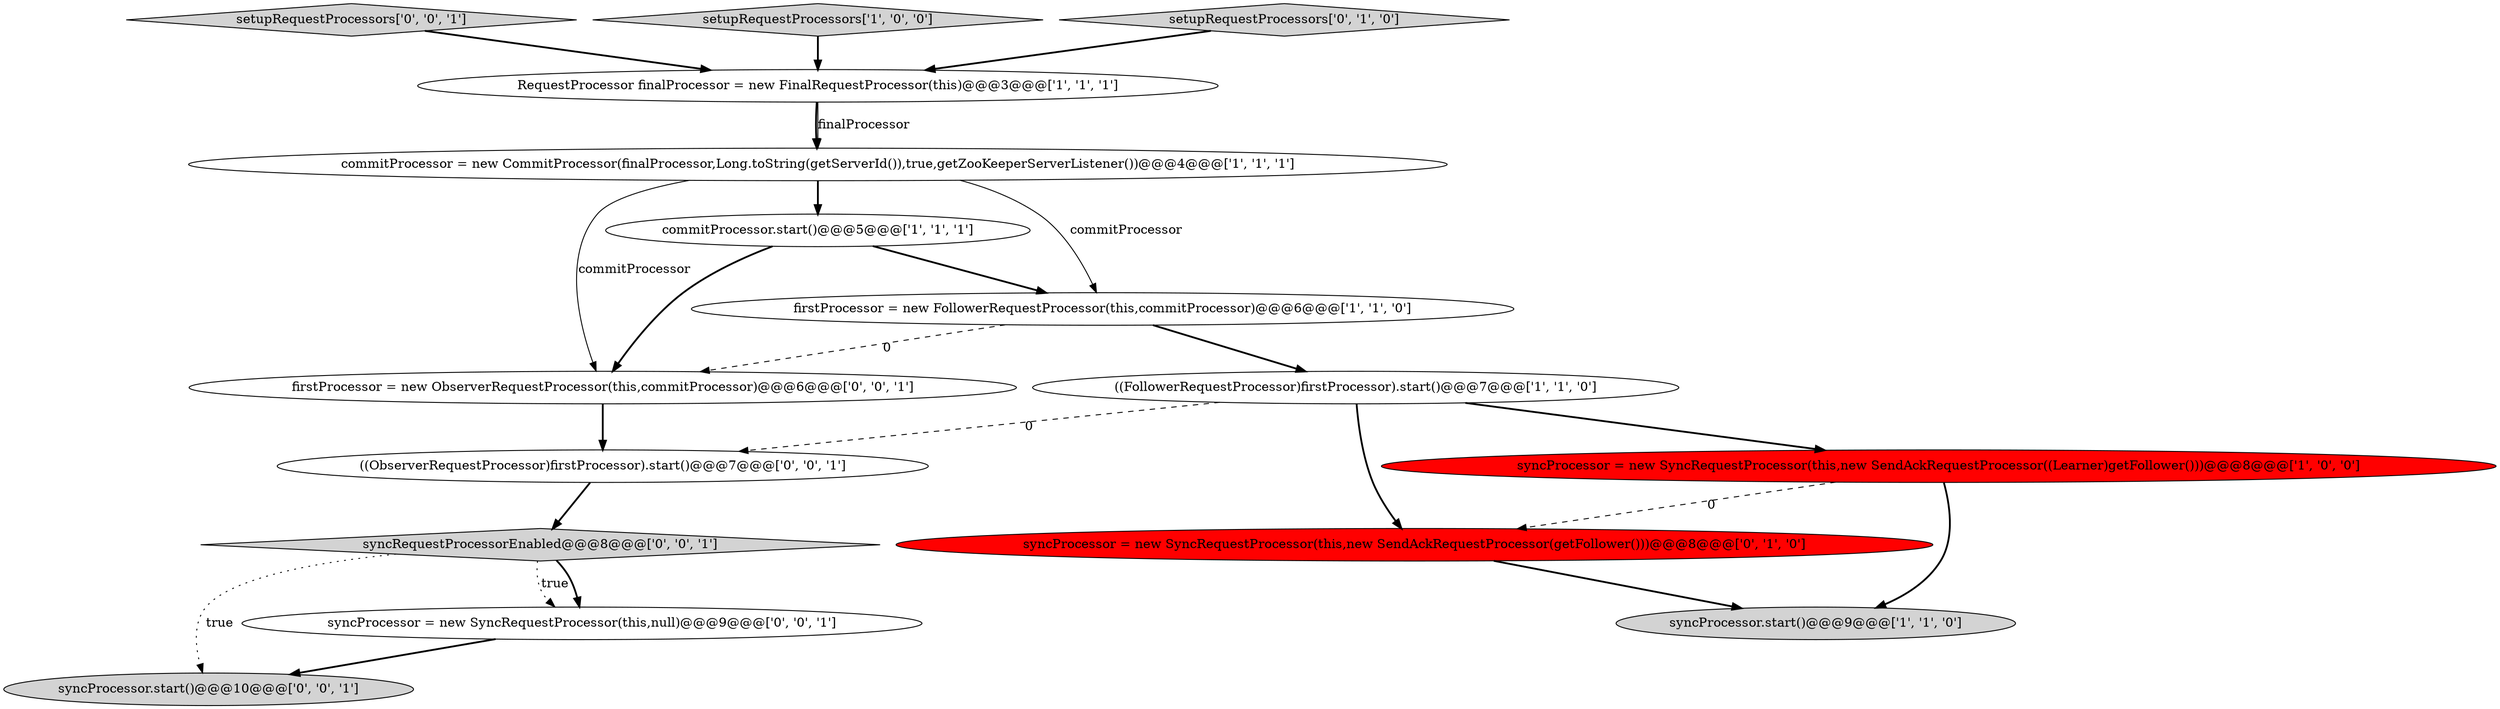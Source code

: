 digraph {
5 [style = filled, label = "((FollowerRequestProcessor)firstProcessor).start()@@@7@@@['1', '1', '0']", fillcolor = white, shape = ellipse image = "AAA0AAABBB1BBB"];
13 [style = filled, label = "setupRequestProcessors['0', '0', '1']", fillcolor = lightgray, shape = diamond image = "AAA0AAABBB3BBB"];
0 [style = filled, label = "setupRequestProcessors['1', '0', '0']", fillcolor = lightgray, shape = diamond image = "AAA0AAABBB1BBB"];
12 [style = filled, label = "syncProcessor.start()@@@10@@@['0', '0', '1']", fillcolor = lightgray, shape = ellipse image = "AAA0AAABBB3BBB"];
15 [style = filled, label = "firstProcessor = new ObserverRequestProcessor(this,commitProcessor)@@@6@@@['0', '0', '1']", fillcolor = white, shape = ellipse image = "AAA0AAABBB3BBB"];
7 [style = filled, label = "syncProcessor.start()@@@9@@@['1', '1', '0']", fillcolor = lightgray, shape = ellipse image = "AAA0AAABBB1BBB"];
8 [style = filled, label = "syncProcessor = new SyncRequestProcessor(this,new SendAckRequestProcessor(getFollower()))@@@8@@@['0', '1', '0']", fillcolor = red, shape = ellipse image = "AAA1AAABBB2BBB"];
14 [style = filled, label = "syncRequestProcessorEnabled@@@8@@@['0', '0', '1']", fillcolor = lightgray, shape = diamond image = "AAA0AAABBB3BBB"];
9 [style = filled, label = "setupRequestProcessors['0', '1', '0']", fillcolor = lightgray, shape = diamond image = "AAA0AAABBB2BBB"];
6 [style = filled, label = "commitProcessor.start()@@@5@@@['1', '1', '1']", fillcolor = white, shape = ellipse image = "AAA0AAABBB1BBB"];
10 [style = filled, label = "((ObserverRequestProcessor)firstProcessor).start()@@@7@@@['0', '0', '1']", fillcolor = white, shape = ellipse image = "AAA0AAABBB3BBB"];
11 [style = filled, label = "syncProcessor = new SyncRequestProcessor(this,null)@@@9@@@['0', '0', '1']", fillcolor = white, shape = ellipse image = "AAA0AAABBB3BBB"];
2 [style = filled, label = "syncProcessor = new SyncRequestProcessor(this,new SendAckRequestProcessor((Learner)getFollower()))@@@8@@@['1', '0', '0']", fillcolor = red, shape = ellipse image = "AAA1AAABBB1BBB"];
4 [style = filled, label = "firstProcessor = new FollowerRequestProcessor(this,commitProcessor)@@@6@@@['1', '1', '0']", fillcolor = white, shape = ellipse image = "AAA0AAABBB1BBB"];
1 [style = filled, label = "commitProcessor = new CommitProcessor(finalProcessor,Long.toString(getServerId()),true,getZooKeeperServerListener())@@@4@@@['1', '1', '1']", fillcolor = white, shape = ellipse image = "AAA0AAABBB1BBB"];
3 [style = filled, label = "RequestProcessor finalProcessor = new FinalRequestProcessor(this)@@@3@@@['1', '1', '1']", fillcolor = white, shape = ellipse image = "AAA0AAABBB1BBB"];
0->3 [style = bold, label=""];
5->8 [style = bold, label=""];
15->10 [style = bold, label=""];
14->12 [style = dotted, label="true"];
3->1 [style = bold, label=""];
10->14 [style = bold, label=""];
1->4 [style = solid, label="commitProcessor"];
11->12 [style = bold, label=""];
2->8 [style = dashed, label="0"];
6->15 [style = bold, label=""];
8->7 [style = bold, label=""];
6->4 [style = bold, label=""];
5->2 [style = bold, label=""];
1->6 [style = bold, label=""];
13->3 [style = bold, label=""];
5->10 [style = dashed, label="0"];
3->1 [style = solid, label="finalProcessor"];
4->15 [style = dashed, label="0"];
9->3 [style = bold, label=""];
14->11 [style = dotted, label="true"];
2->7 [style = bold, label=""];
14->11 [style = bold, label=""];
4->5 [style = bold, label=""];
1->15 [style = solid, label="commitProcessor"];
}
